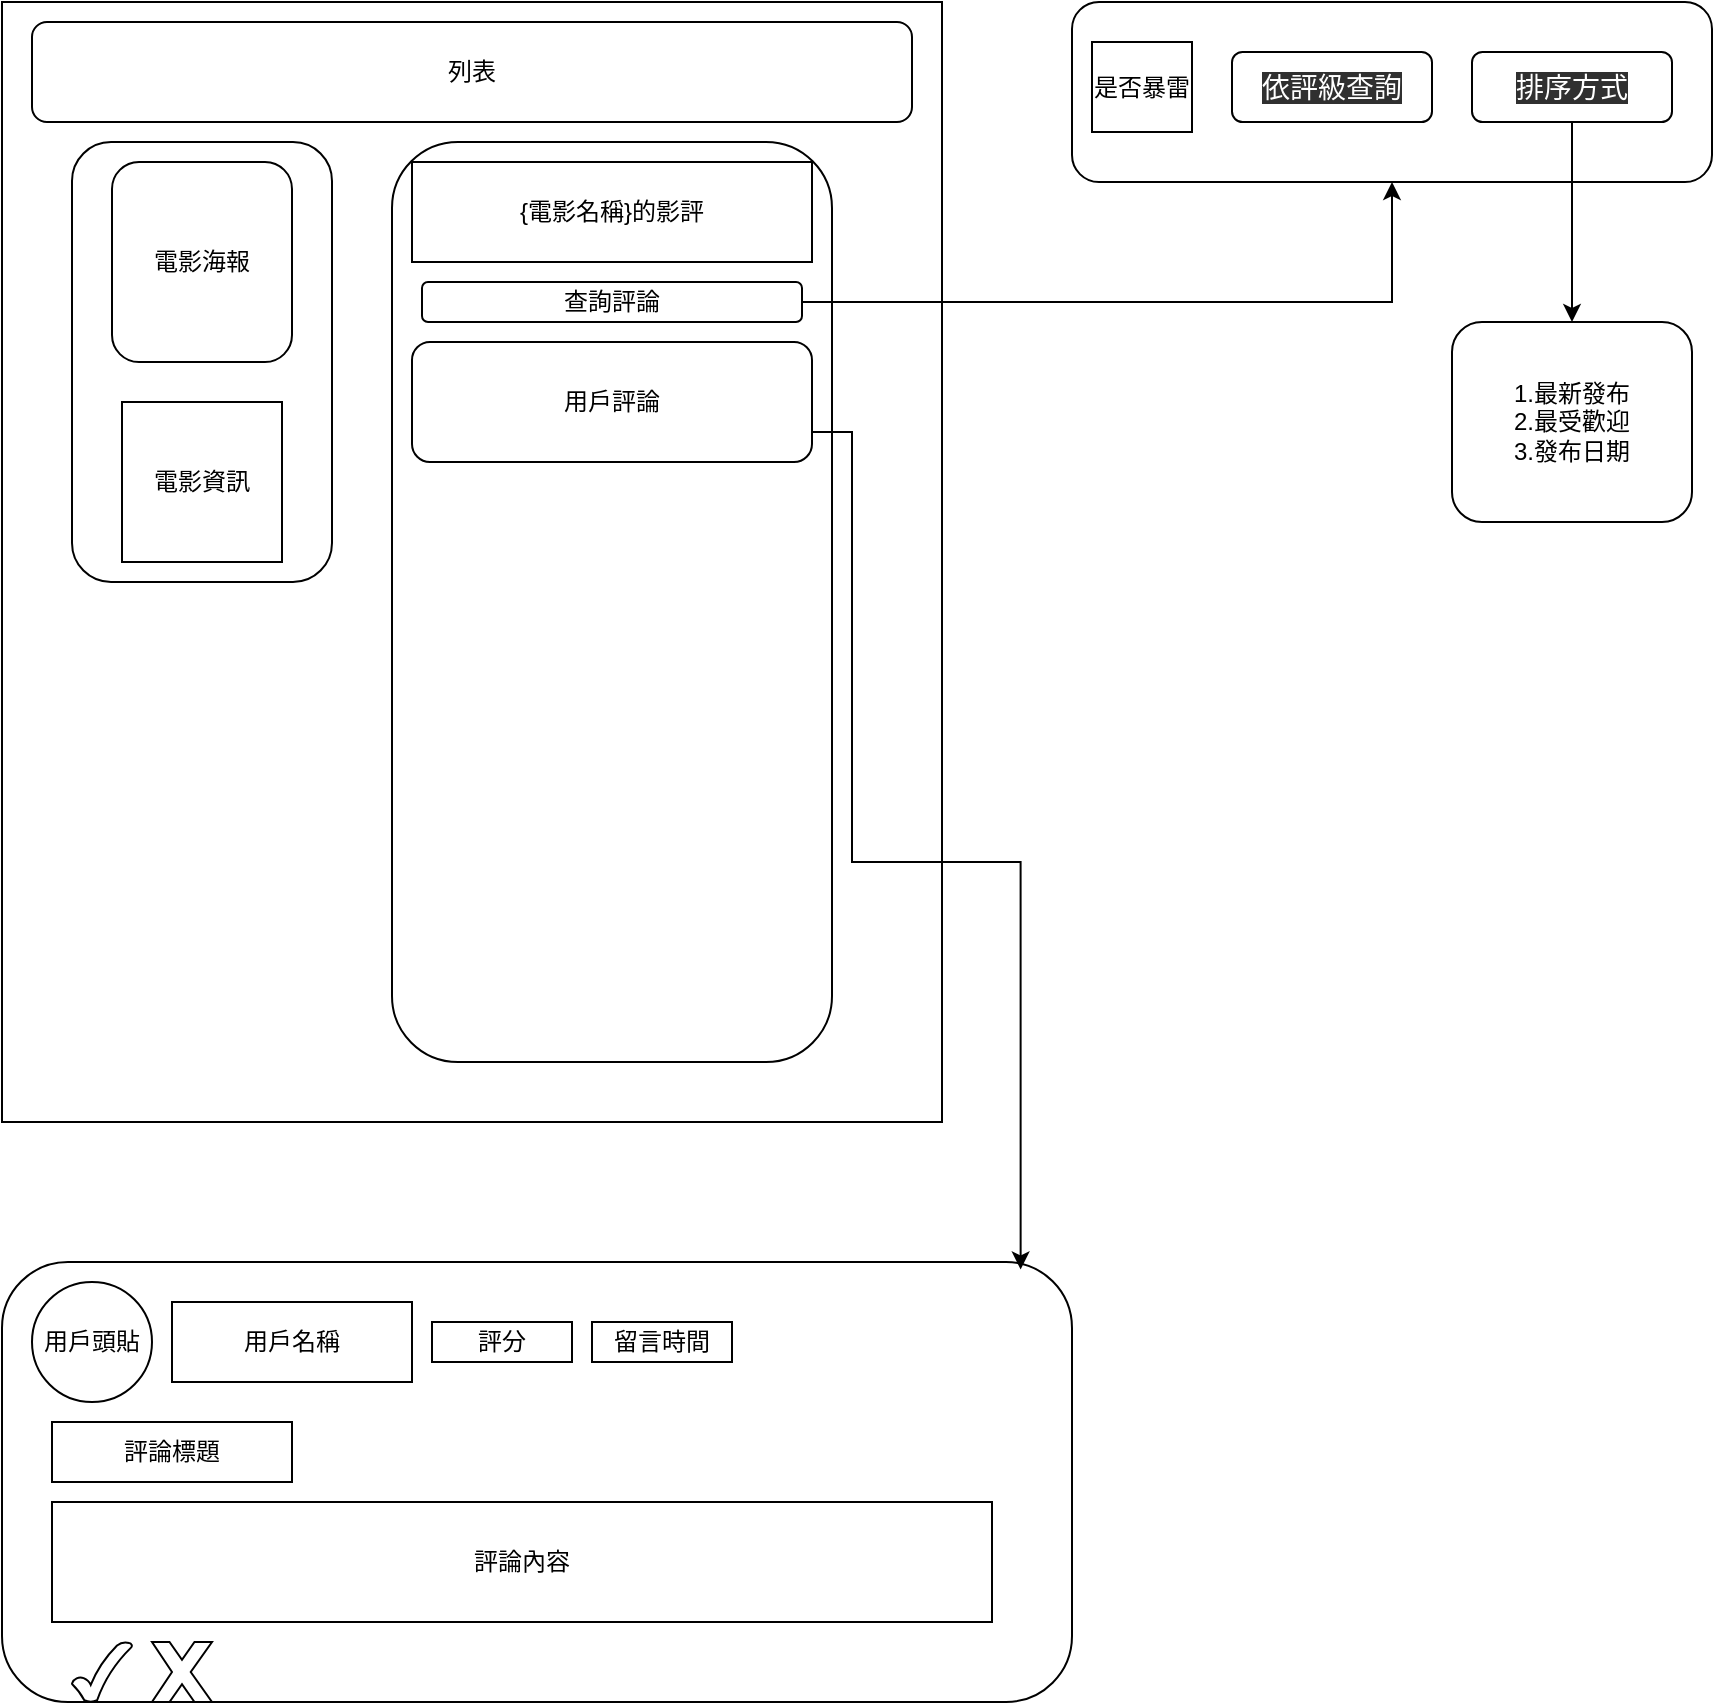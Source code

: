 <mxfile version="24.2.5" type="device">
  <diagram name="第1頁" id="CqictL9OCTBHq35JKptm">
    <mxGraphModel dx="941" dy="692" grid="1" gridSize="10" guides="1" tooltips="1" connect="1" arrows="1" fold="1" page="1" pageScale="1" pageWidth="1654" pageHeight="2336" math="0" shadow="0">
      <root>
        <mxCell id="0" />
        <mxCell id="1" parent="0" />
        <mxCell id="ZfVGiHW8qadgPJ7597cX-1" value="" style="whiteSpace=wrap;html=1;" vertex="1" parent="1">
          <mxGeometry x="75" y="60" width="470" height="560" as="geometry" />
        </mxCell>
        <mxCell id="ZfVGiHW8qadgPJ7597cX-4" value="" style="rounded=1;whiteSpace=wrap;html=1;" vertex="1" parent="1">
          <mxGeometry x="110" y="130" width="130" height="220" as="geometry" />
        </mxCell>
        <mxCell id="ZfVGiHW8qadgPJ7597cX-2" value="電影海報" style="rounded=1;whiteSpace=wrap;html=1;" vertex="1" parent="1">
          <mxGeometry x="130" y="140" width="90" height="100" as="geometry" />
        </mxCell>
        <mxCell id="ZfVGiHW8qadgPJ7597cX-3" value="電影資訊" style="rounded=0;whiteSpace=wrap;html=1;" vertex="1" parent="1">
          <mxGeometry x="135" y="260" width="80" height="80" as="geometry" />
        </mxCell>
        <mxCell id="ZfVGiHW8qadgPJ7597cX-5" value="列表" style="rounded=1;whiteSpace=wrap;html=1;" vertex="1" parent="1">
          <mxGeometry x="90" y="70" width="440" height="50" as="geometry" />
        </mxCell>
        <mxCell id="ZfVGiHW8qadgPJ7597cX-6" value="" style="rounded=1;whiteSpace=wrap;html=1;" vertex="1" parent="1">
          <mxGeometry x="270" y="130" width="220" height="460" as="geometry" />
        </mxCell>
        <mxCell id="ZfVGiHW8qadgPJ7597cX-8" value="用戶評論" style="rounded=1;whiteSpace=wrap;html=1;" vertex="1" parent="1">
          <mxGeometry x="280" y="230" width="200" height="60" as="geometry" />
        </mxCell>
        <mxCell id="ZfVGiHW8qadgPJ7597cX-10" value="" style="rounded=1;whiteSpace=wrap;html=1;" vertex="1" parent="1">
          <mxGeometry x="75" y="690" width="535" height="220" as="geometry" />
        </mxCell>
        <mxCell id="ZfVGiHW8qadgPJ7597cX-11" style="edgeStyle=orthogonalEdgeStyle;rounded=0;orthogonalLoop=1;jettySize=auto;html=1;exitX=1;exitY=0.75;exitDx=0;exitDy=0;entryX=0.952;entryY=0.017;entryDx=0;entryDy=0;entryPerimeter=0;" edge="1" parent="1" source="ZfVGiHW8qadgPJ7597cX-8" target="ZfVGiHW8qadgPJ7597cX-10">
          <mxGeometry relative="1" as="geometry" />
        </mxCell>
        <mxCell id="ZfVGiHW8qadgPJ7597cX-12" value="用戶頭貼" style="ellipse;whiteSpace=wrap;html=1;aspect=fixed;" vertex="1" parent="1">
          <mxGeometry x="90" y="700" width="60" height="60" as="geometry" />
        </mxCell>
        <mxCell id="ZfVGiHW8qadgPJ7597cX-14" value="用戶名稱" style="rounded=0;whiteSpace=wrap;html=1;" vertex="1" parent="1">
          <mxGeometry x="160" y="710" width="120" height="40" as="geometry" />
        </mxCell>
        <mxCell id="ZfVGiHW8qadgPJ7597cX-15" value="評分" style="rounded=0;whiteSpace=wrap;html=1;" vertex="1" parent="1">
          <mxGeometry x="290" y="720" width="70" height="20" as="geometry" />
        </mxCell>
        <mxCell id="ZfVGiHW8qadgPJ7597cX-16" value="留言時間" style="rounded=0;whiteSpace=wrap;html=1;" vertex="1" parent="1">
          <mxGeometry x="370" y="720" width="70" height="20" as="geometry" />
        </mxCell>
        <mxCell id="ZfVGiHW8qadgPJ7597cX-17" value="評論標題" style="rounded=0;whiteSpace=wrap;html=1;" vertex="1" parent="1">
          <mxGeometry x="100" y="770" width="120" height="30" as="geometry" />
        </mxCell>
        <mxCell id="ZfVGiHW8qadgPJ7597cX-18" value="評論內容" style="rounded=0;whiteSpace=wrap;html=1;" vertex="1" parent="1">
          <mxGeometry x="100" y="810" width="470" height="60" as="geometry" />
        </mxCell>
        <mxCell id="ZfVGiHW8qadgPJ7597cX-19" value="{電影名稱}的影評" style="rounded=0;whiteSpace=wrap;html=1;" vertex="1" parent="1">
          <mxGeometry x="280" y="140" width="200" height="50" as="geometry" />
        </mxCell>
        <mxCell id="ZfVGiHW8qadgPJ7597cX-21" value="" style="verticalLabelPosition=bottom;verticalAlign=top;html=1;shape=mxgraph.basic.tick" vertex="1" parent="1">
          <mxGeometry x="110" y="880" width="30" height="30" as="geometry" />
        </mxCell>
        <mxCell id="ZfVGiHW8qadgPJ7597cX-22" value="" style="verticalLabelPosition=bottom;verticalAlign=top;html=1;shape=mxgraph.basic.x" vertex="1" parent="1">
          <mxGeometry x="150" y="880" width="30" height="30" as="geometry" />
        </mxCell>
        <mxCell id="ZfVGiHW8qadgPJ7597cX-24" style="edgeStyle=orthogonalEdgeStyle;rounded=0;orthogonalLoop=1;jettySize=auto;html=1;exitX=1;exitY=0.5;exitDx=0;exitDy=0;" edge="1" parent="1" source="ZfVGiHW8qadgPJ7597cX-23" target="ZfVGiHW8qadgPJ7597cX-25">
          <mxGeometry relative="1" as="geometry">
            <mxPoint x="670" y="180" as="targetPoint" />
          </mxGeometry>
        </mxCell>
        <mxCell id="ZfVGiHW8qadgPJ7597cX-23" value="查詢評論" style="rounded=1;whiteSpace=wrap;html=1;" vertex="1" parent="1">
          <mxGeometry x="285" y="200" width="190" height="20" as="geometry" />
        </mxCell>
        <mxCell id="ZfVGiHW8qadgPJ7597cX-25" value="" style="rounded=1;whiteSpace=wrap;html=1;" vertex="1" parent="1">
          <mxGeometry x="610" y="60" width="320" height="90" as="geometry" />
        </mxCell>
        <mxCell id="ZfVGiHW8qadgPJ7597cX-28" value="是否暴雷" style="rounded=0;whiteSpace=wrap;html=1;" vertex="1" parent="1">
          <mxGeometry x="620" y="80" width="50" height="45" as="geometry" />
        </mxCell>
        <mxCell id="ZfVGiHW8qadgPJ7597cX-30" value="&lt;span style=&quot;font-family: Arial, Tahoma, Helvetica, sans-serif; font-size: 14px; text-align: left; background-color: rgb(48, 48, 48);&quot;&gt;&lt;font color=&quot;#ffffff&quot;&gt;依評級查詢&lt;/font&gt;&lt;/span&gt;" style="rounded=1;whiteSpace=wrap;html=1;" vertex="1" parent="1">
          <mxGeometry x="690" y="85" width="100" height="35" as="geometry" />
        </mxCell>
        <mxCell id="ZfVGiHW8qadgPJ7597cX-32" style="edgeStyle=orthogonalEdgeStyle;rounded=0;orthogonalLoop=1;jettySize=auto;html=1;exitX=0.5;exitY=1;exitDx=0;exitDy=0;" edge="1" parent="1" source="ZfVGiHW8qadgPJ7597cX-31" target="ZfVGiHW8qadgPJ7597cX-33">
          <mxGeometry relative="1" as="geometry">
            <mxPoint x="860" y="230" as="targetPoint" />
          </mxGeometry>
        </mxCell>
        <mxCell id="ZfVGiHW8qadgPJ7597cX-31" value="&lt;span style=&quot;font-family: Arial, Tahoma, Helvetica, sans-serif; font-size: 14px; text-align: left; background-color: rgb(48, 48, 48);&quot;&gt;&lt;font color=&quot;#ffffff&quot;&gt;排序方式&lt;/font&gt;&lt;/span&gt;" style="rounded=1;whiteSpace=wrap;html=1;" vertex="1" parent="1">
          <mxGeometry x="810" y="85" width="100" height="35" as="geometry" />
        </mxCell>
        <mxCell id="ZfVGiHW8qadgPJ7597cX-33" value="1.最新發布&lt;div&gt;2.最受歡迎&lt;/div&gt;&lt;div&gt;3.發布日期&lt;/div&gt;" style="rounded=1;whiteSpace=wrap;html=1;align=center;" vertex="1" parent="1">
          <mxGeometry x="800" y="220" width="120" height="100" as="geometry" />
        </mxCell>
      </root>
    </mxGraphModel>
  </diagram>
</mxfile>
